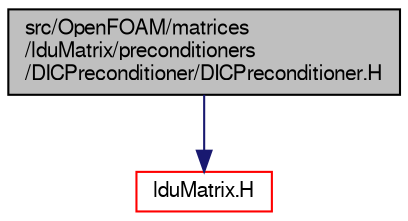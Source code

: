 digraph "src/OpenFOAM/matrices/lduMatrix/preconditioners/DICPreconditioner/DICPreconditioner.H"
{
  bgcolor="transparent";
  edge [fontname="FreeSans",fontsize="10",labelfontname="FreeSans",labelfontsize="10"];
  node [fontname="FreeSans",fontsize="10",shape=record];
  Node1 [label="src/OpenFOAM/matrices\l/lduMatrix/preconditioners\l/DICPreconditioner/DICPreconditioner.H",height=0.2,width=0.4,color="black", fillcolor="grey75", style="filled" fontcolor="black"];
  Node1 -> Node2 [color="midnightblue",fontsize="10",style="solid",fontname="FreeSans"];
  Node2 [label="lduMatrix.H",height=0.2,width=0.4,color="red",URL="$a07825.html"];
}
